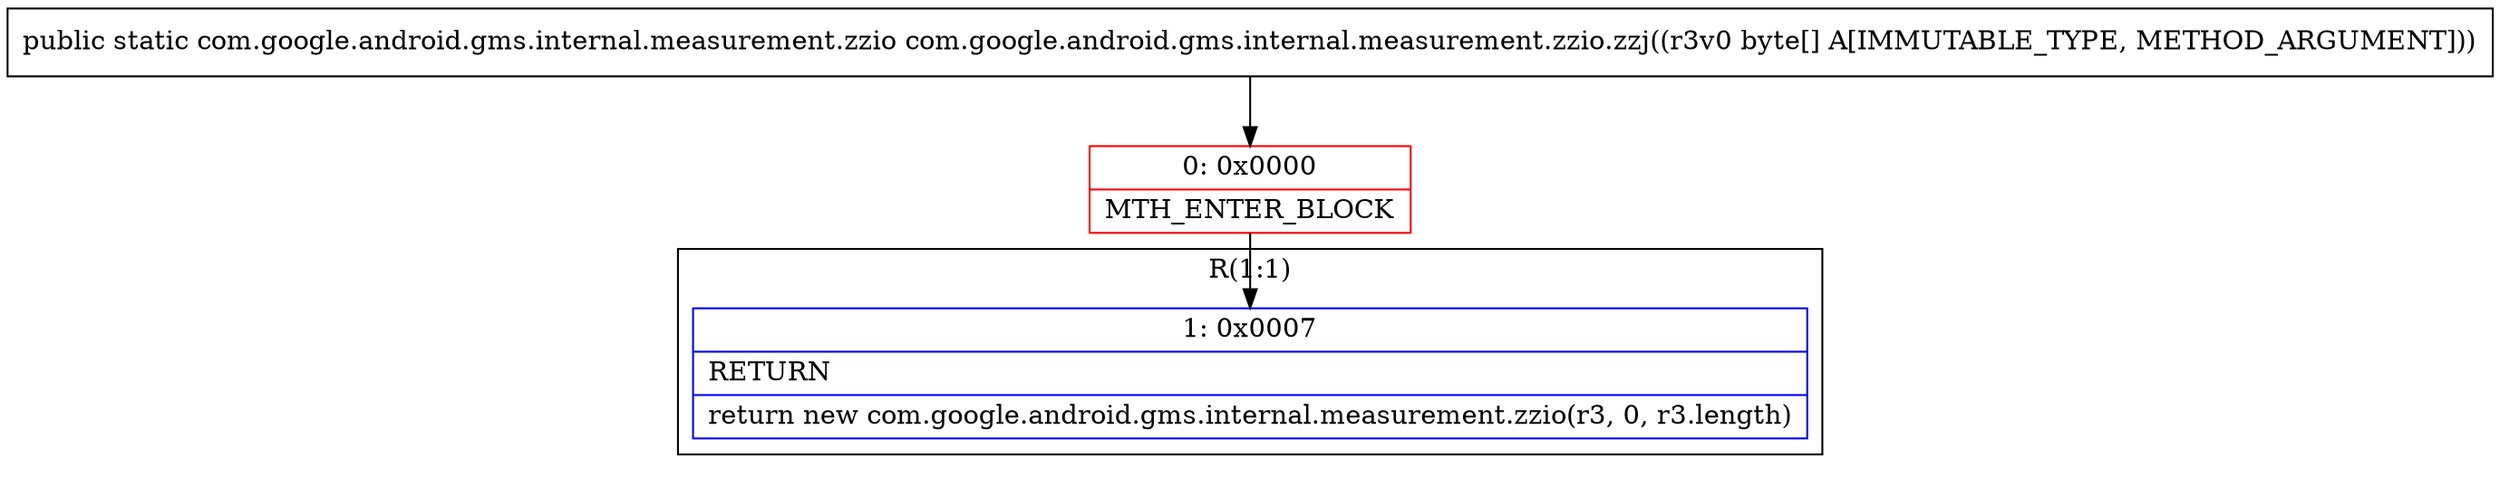 digraph "CFG forcom.google.android.gms.internal.measurement.zzio.zzj([B)Lcom\/google\/android\/gms\/internal\/measurement\/zzio;" {
subgraph cluster_Region_2040391067 {
label = "R(1:1)";
node [shape=record,color=blue];
Node_1 [shape=record,label="{1\:\ 0x0007|RETURN\l|return new com.google.android.gms.internal.measurement.zzio(r3, 0, r3.length)\l}"];
}
Node_0 [shape=record,color=red,label="{0\:\ 0x0000|MTH_ENTER_BLOCK\l}"];
MethodNode[shape=record,label="{public static com.google.android.gms.internal.measurement.zzio com.google.android.gms.internal.measurement.zzio.zzj((r3v0 byte[] A[IMMUTABLE_TYPE, METHOD_ARGUMENT])) }"];
MethodNode -> Node_0;
Node_0 -> Node_1;
}

